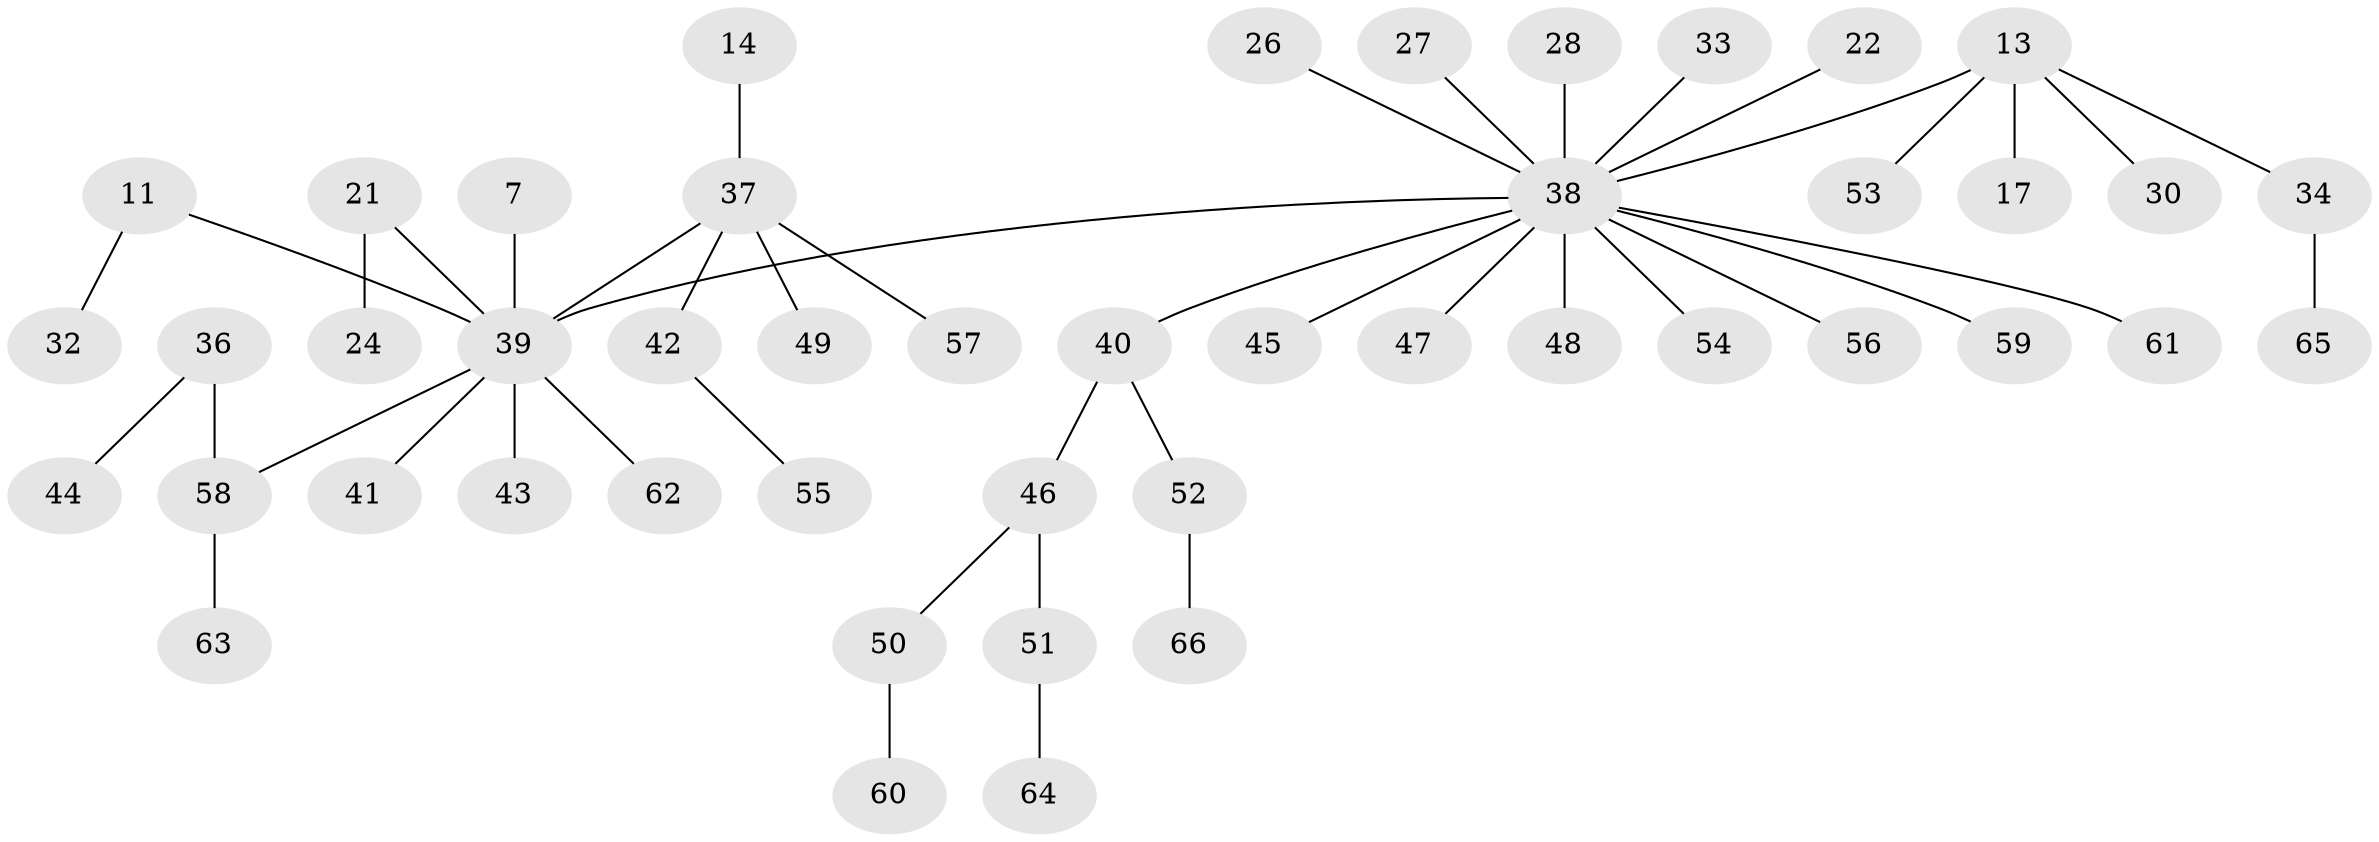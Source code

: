 // original degree distribution, {5: 0.045454545454545456, 2: 0.24242424242424243, 7: 0.015151515151515152, 3: 0.12121212121212122, 6: 0.015151515151515152, 1: 0.5151515151515151, 4: 0.045454545454545456}
// Generated by graph-tools (version 1.1) at 2025/56/03/04/25 21:56:32]
// undirected, 46 vertices, 45 edges
graph export_dot {
graph [start="1"]
  node [color=gray90,style=filled];
  7;
  11;
  13;
  14;
  17;
  21;
  22;
  24;
  26;
  27;
  28;
  30;
  32;
  33;
  34;
  36;
  37 [super="+10"];
  38 [super="+35+23"];
  39 [super="+1+2+6"];
  40 [super="+31"];
  41;
  42 [super="+29"];
  43;
  44;
  45;
  46;
  47;
  48;
  49;
  50;
  51;
  52;
  53;
  54;
  55;
  56;
  57;
  58 [super="+25"];
  59;
  60;
  61;
  62;
  63;
  64;
  65;
  66;
  7 -- 39;
  11 -- 32;
  11 -- 39;
  13 -- 17;
  13 -- 30;
  13 -- 34;
  13 -- 53;
  13 -- 38;
  14 -- 37;
  21 -- 24;
  21 -- 39;
  22 -- 38;
  26 -- 38;
  27 -- 38;
  28 -- 38;
  33 -- 38;
  34 -- 65;
  36 -- 44;
  36 -- 58;
  37 -- 49;
  37 -- 39;
  37 -- 57;
  37 -- 42;
  38 -- 61;
  38 -- 56;
  38 -- 39;
  38 -- 45;
  38 -- 47;
  38 -- 48;
  38 -- 54;
  38 -- 59;
  38 -- 40;
  39 -- 41;
  39 -- 62;
  39 -- 43;
  39 -- 58;
  40 -- 46;
  40 -- 52;
  42 -- 55;
  46 -- 50;
  46 -- 51;
  50 -- 60;
  51 -- 64;
  52 -- 66;
  58 -- 63;
}
